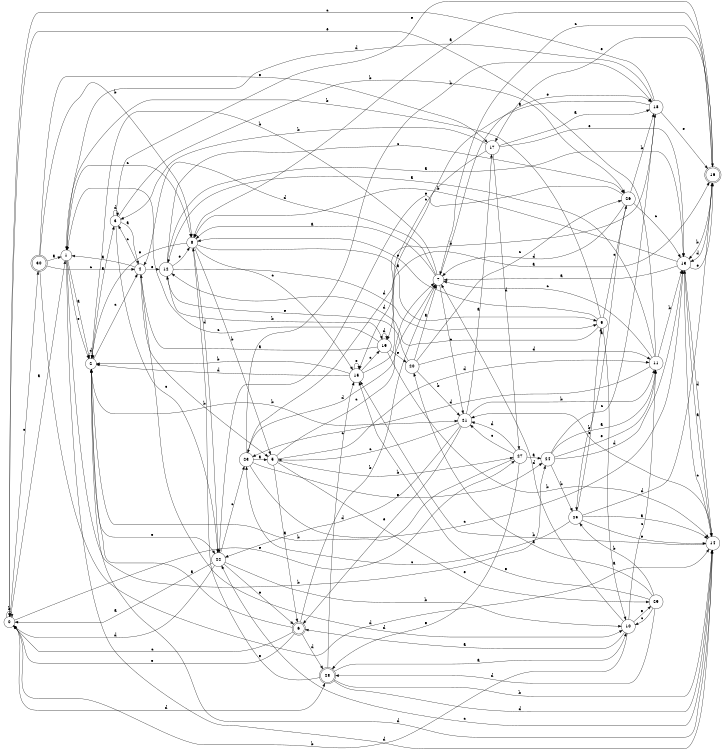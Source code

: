 digraph n25_10 {
__start0 [label="" shape="none"];

rankdir=LR;
size="8,5";

s0 [style="filled", color="black", fillcolor="white" shape="circle", label="0"];
s1 [style="filled", color="black", fillcolor="white" shape="circle", label="1"];
s2 [style="filled", color="black", fillcolor="white" shape="circle", label="2"];
s3 [style="filled", color="black", fillcolor="white" shape="circle", label="3"];
s4 [style="filled", color="black", fillcolor="white" shape="circle", label="4"];
s5 [style="filled", color="black", fillcolor="white" shape="circle", label="5"];
s6 [style="rounded,filled", color="black", fillcolor="white" shape="doublecircle", label="6"];
s7 [style="filled", color="black", fillcolor="white" shape="circle", label="7"];
s8 [style="filled", color="black", fillcolor="white" shape="circle", label="8"];
s9 [style="filled", color="black", fillcolor="white" shape="circle", label="9"];
s10 [style="filled", color="black", fillcolor="white" shape="circle", label="10"];
s11 [style="filled", color="black", fillcolor="white" shape="circle", label="11"];
s12 [style="filled", color="black", fillcolor="white" shape="circle", label="12"];
s13 [style="filled", color="black", fillcolor="white" shape="circle", label="13"];
s14 [style="filled", color="black", fillcolor="white" shape="circle", label="14"];
s15 [style="filled", color="black", fillcolor="white" shape="circle", label="15"];
s16 [style="rounded,filled", color="black", fillcolor="white" shape="doublecircle", label="16"];
s17 [style="filled", color="black", fillcolor="white" shape="circle", label="17"];
s18 [style="filled", color="black", fillcolor="white" shape="circle", label="18"];
s19 [style="filled", color="black", fillcolor="white" shape="circle", label="19"];
s20 [style="filled", color="black", fillcolor="white" shape="circle", label="20"];
s21 [style="filled", color="black", fillcolor="white" shape="circle", label="21"];
s22 [style="filled", color="black", fillcolor="white" shape="circle", label="22"];
s23 [style="filled", color="black", fillcolor="white" shape="circle", label="23"];
s24 [style="filled", color="black", fillcolor="white" shape="circle", label="24"];
s25 [style="filled", color="black", fillcolor="white" shape="circle", label="25"];
s26 [style="filled", color="black", fillcolor="white" shape="circle", label="26"];
s27 [style="filled", color="black", fillcolor="white" shape="circle", label="27"];
s28 [style="rounded,filled", color="black", fillcolor="white" shape="doublecircle", label="28"];
s29 [style="filled", color="black", fillcolor="white" shape="circle", label="29"];
s30 [style="rounded,filled", color="black", fillcolor="white" shape="doublecircle", label="30"];
s0 -> s1 [label="a"];
s0 -> s0 [label="b"];
s0 -> s30 [label="c"];
s0 -> s28 [label="d"];
s0 -> s27 [label="e"];
s1 -> s2 [label="a"];
s1 -> s24 [label="b"];
s1 -> s8 [label="c"];
s1 -> s14 [label="d"];
s1 -> s2 [label="e"];
s2 -> s3 [label="a"];
s2 -> s21 [label="b"];
s2 -> s4 [label="c"];
s2 -> s2 [label="d"];
s2 -> s22 [label="e"];
s3 -> s4 [label="a"];
s3 -> s26 [label="b"];
s3 -> s22 [label="c"];
s3 -> s3 [label="d"];
s3 -> s16 [label="e"];
s4 -> s1 [label="a"];
s4 -> s5 [label="b"];
s4 -> s3 [label="c"];
s4 -> s10 [label="d"];
s4 -> s12 [label="e"];
s5 -> s6 [label="a"];
s5 -> s27 [label="b"];
s5 -> s7 [label="c"];
s5 -> s11 [label="d"];
s5 -> s29 [label="e"];
s6 -> s2 [label="a"];
s6 -> s7 [label="b"];
s6 -> s0 [label="c"];
s6 -> s28 [label="d"];
s6 -> s0 [label="e"];
s7 -> s8 [label="a"];
s7 -> s2 [label="b"];
s7 -> s21 [label="c"];
s7 -> s4 [label="d"];
s7 -> s18 [label="e"];
s8 -> s9 [label="a"];
s8 -> s5 [label="b"];
s8 -> s15 [label="c"];
s8 -> s22 [label="d"];
s8 -> s2 [label="e"];
s9 -> s10 [label="a"];
s9 -> s1 [label="b"];
s9 -> s26 [label="c"];
s9 -> s12 [label="d"];
s9 -> s8 [label="e"];
s10 -> s6 [label="a"];
s10 -> s0 [label="b"];
s10 -> s11 [label="c"];
s10 -> s7 [label="d"];
s10 -> s29 [label="e"];
s11 -> s12 [label="a"];
s11 -> s13 [label="b"];
s11 -> s7 [label="c"];
s11 -> s23 [label="d"];
s11 -> s0 [label="e"];
s12 -> s13 [label="a"];
s12 -> s19 [label="b"];
s12 -> s26 [label="c"];
s12 -> s9 [label="d"];
s12 -> s8 [label="e"];
s13 -> s7 [label="a"];
s13 -> s8 [label="b"];
s13 -> s14 [label="c"];
s13 -> s14 [label="d"];
s13 -> s16 [label="e"];
s14 -> s13 [label="a"];
s14 -> s15 [label="b"];
s14 -> s22 [label="c"];
s14 -> s2 [label="d"];
s14 -> s21 [label="e"];
s15 -> s16 [label="a"];
s15 -> s2 [label="b"];
s15 -> s19 [label="c"];
s15 -> s2 [label="d"];
s15 -> s15 [label="e"];
s16 -> s8 [label="a"];
s16 -> s13 [label="b"];
s16 -> s7 [label="c"];
s16 -> s13 [label="d"];
s16 -> s17 [label="e"];
s17 -> s18 [label="a"];
s17 -> s3 [label="b"];
s17 -> s15 [label="c"];
s17 -> s27 [label="d"];
s17 -> s13 [label="e"];
s18 -> s19 [label="a"];
s18 -> s23 [label="b"];
s18 -> s0 [label="c"];
s18 -> s1 [label="d"];
s18 -> s16 [label="e"];
s19 -> s4 [label="a"];
s19 -> s14 [label="b"];
s19 -> s1 [label="c"];
s19 -> s19 [label="d"];
s19 -> s20 [label="e"];
s20 -> s7 [label="a"];
s20 -> s21 [label="b"];
s20 -> s26 [label="c"];
s20 -> s11 [label="d"];
s20 -> s12 [label="e"];
s21 -> s17 [label="a"];
s21 -> s11 [label="b"];
s21 -> s5 [label="c"];
s21 -> s22 [label="d"];
s21 -> s6 [label="e"];
s22 -> s0 [label="a"];
s22 -> s10 [label="b"];
s22 -> s23 [label="c"];
s22 -> s0 [label="d"];
s22 -> s6 [label="e"];
s23 -> s5 [label="a"];
s23 -> s18 [label="b"];
s23 -> s13 [label="c"];
s23 -> s7 [label="d"];
s23 -> s24 [label="e"];
s24 -> s11 [label="a"];
s24 -> s25 [label="b"];
s24 -> s18 [label="c"];
s24 -> s13 [label="d"];
s24 -> s11 [label="e"];
s25 -> s14 [label="a"];
s25 -> s9 [label="b"];
s25 -> s23 [label="c"];
s25 -> s16 [label="d"];
s25 -> s14 [label="e"];
s26 -> s25 [label="a"];
s26 -> s18 [label="b"];
s26 -> s13 [label="c"];
s26 -> s7 [label="d"];
s26 -> s22 [label="e"];
s27 -> s24 [label="a"];
s27 -> s2 [label="b"];
s27 -> s21 [label="c"];
s27 -> s21 [label="d"];
s27 -> s28 [label="e"];
s28 -> s10 [label="a"];
s28 -> s14 [label="b"];
s28 -> s15 [label="c"];
s28 -> s14 [label="d"];
s28 -> s8 [label="e"];
s29 -> s20 [label="a"];
s29 -> s25 [label="b"];
s29 -> s10 [label="c"];
s29 -> s28 [label="d"];
s29 -> s15 [label="e"];
s30 -> s1 [label="a"];
s30 -> s8 [label="b"];
s30 -> s4 [label="c"];
s30 -> s14 [label="d"];
s30 -> s17 [label="e"];

}